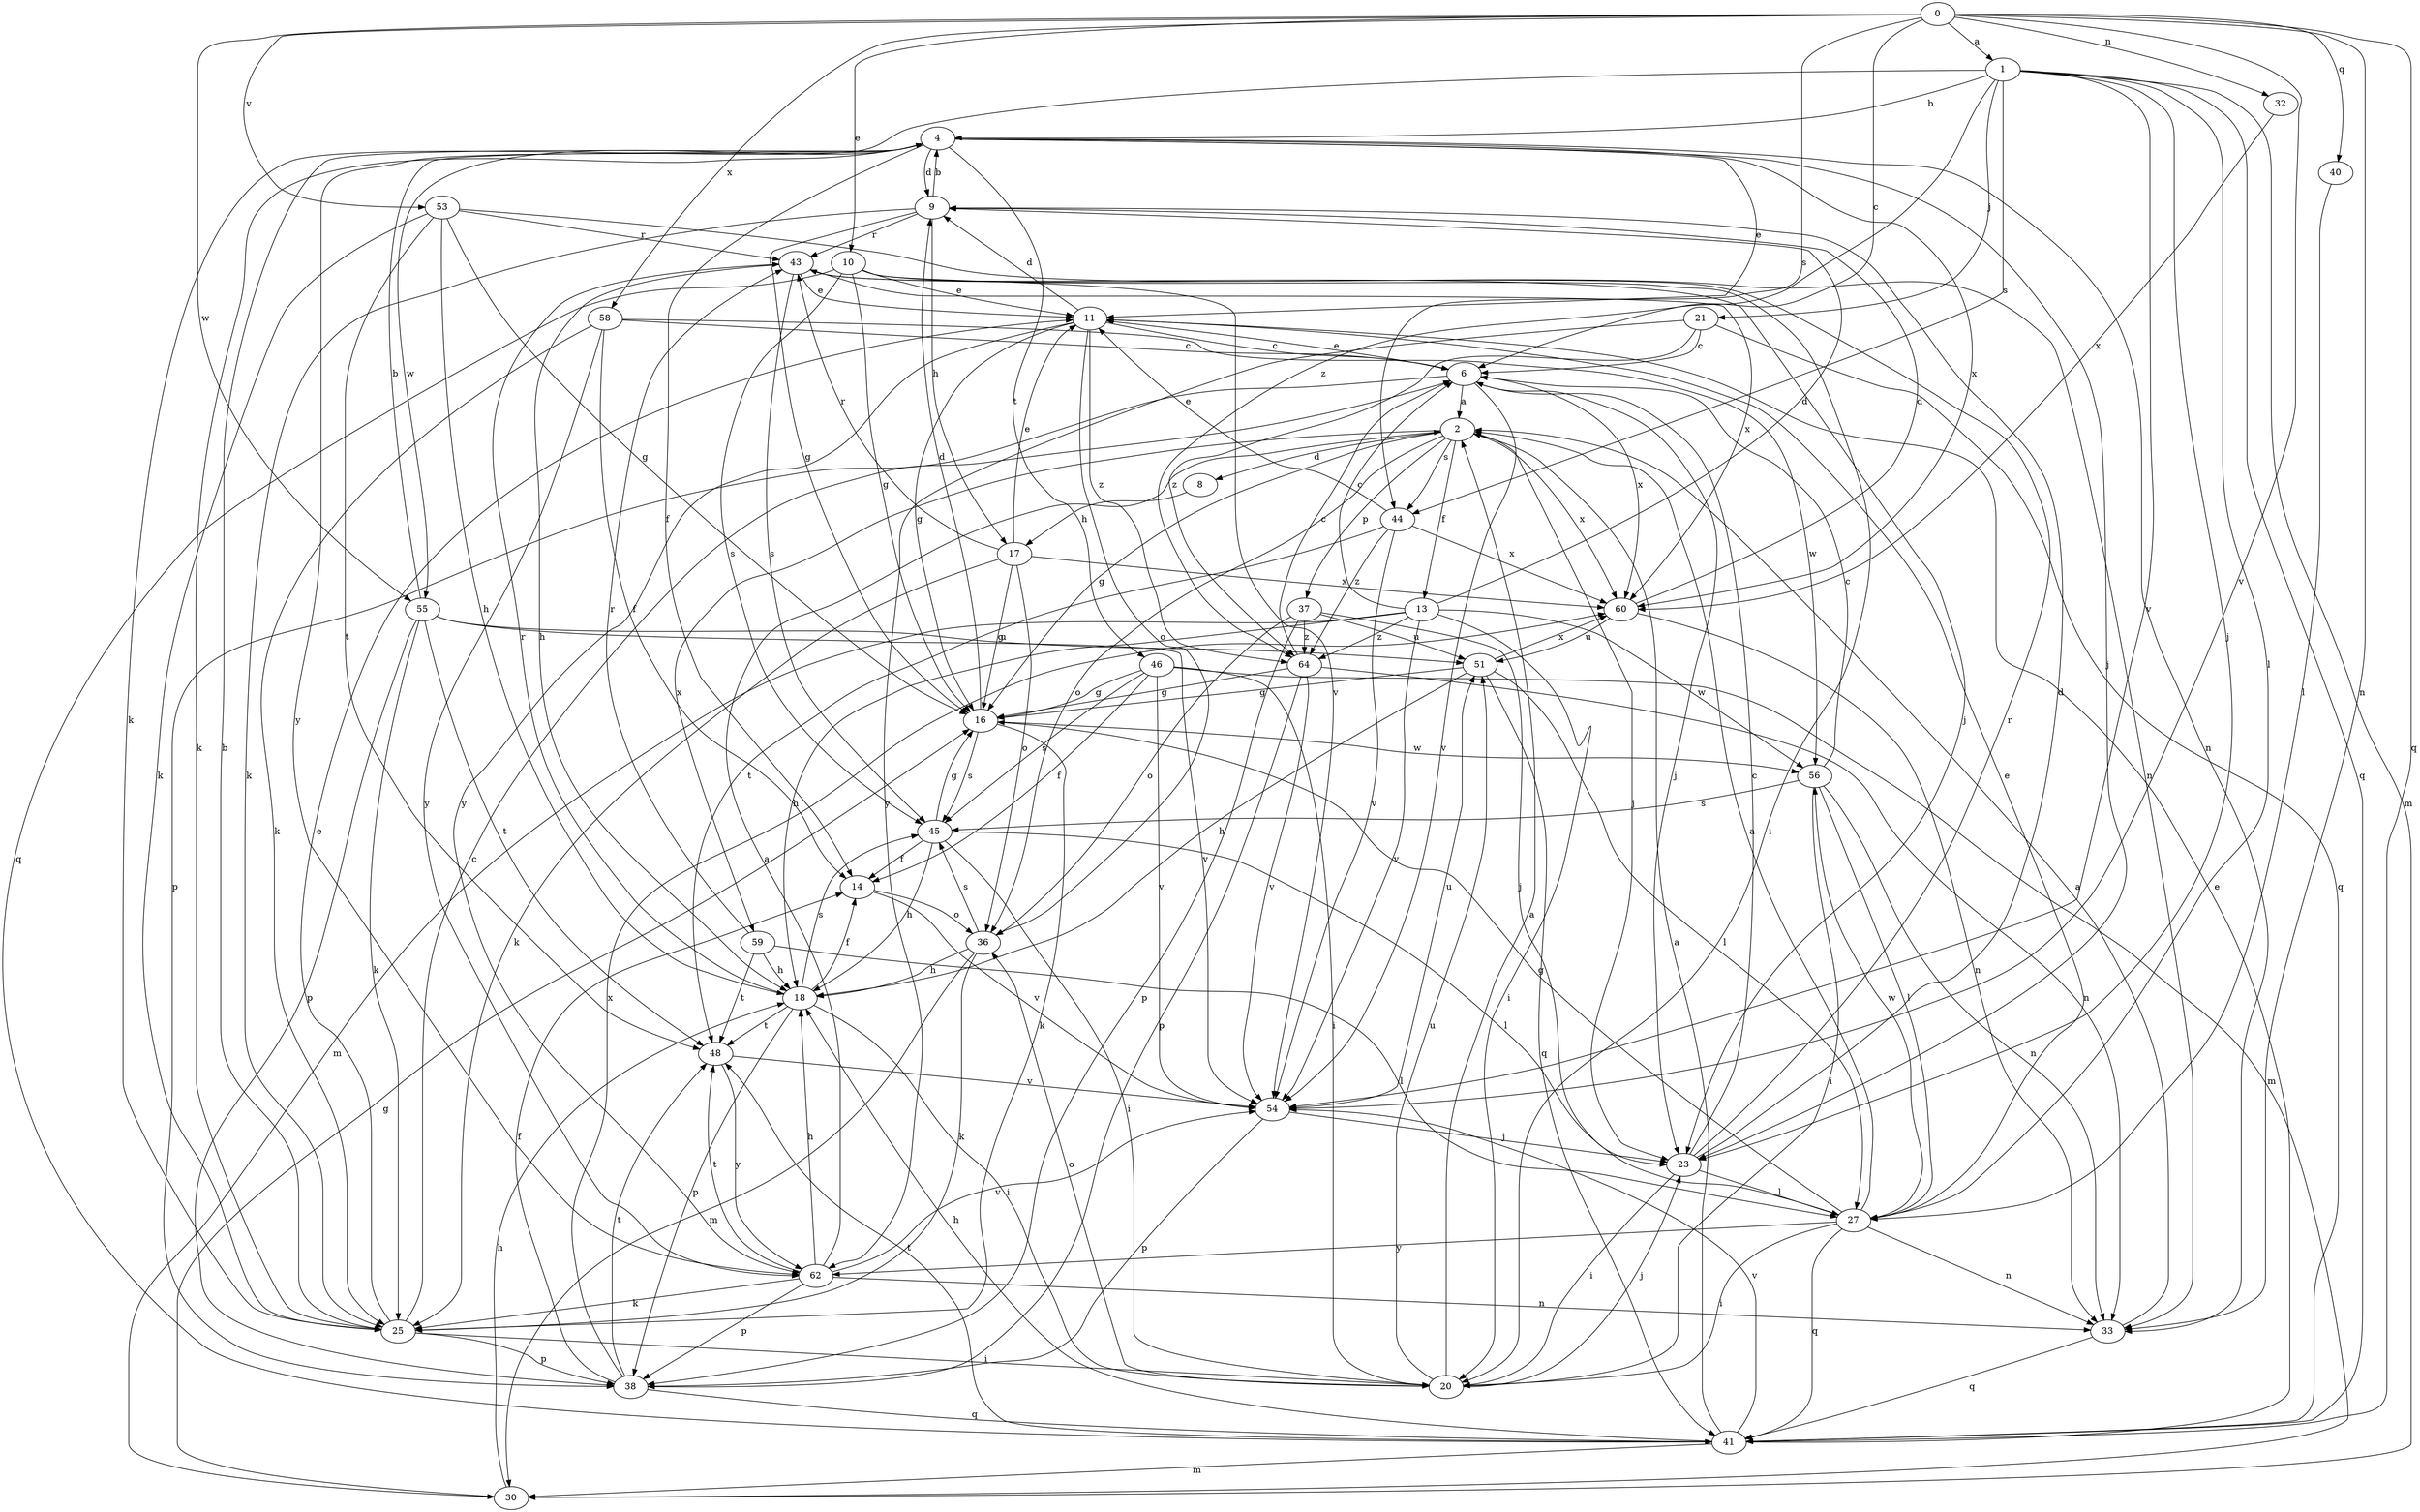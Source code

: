strict digraph  {
0;
1;
2;
4;
6;
8;
9;
10;
11;
13;
14;
16;
17;
18;
20;
21;
23;
25;
27;
30;
32;
33;
36;
37;
38;
40;
41;
43;
44;
45;
46;
48;
51;
53;
54;
55;
56;
58;
59;
60;
62;
64;
0 -> 1  [label=a];
0 -> 6  [label=c];
0 -> 10  [label=e];
0 -> 32  [label=n];
0 -> 33  [label=n];
0 -> 40  [label=q];
0 -> 41  [label=q];
0 -> 44  [label=s];
0 -> 53  [label=v];
0 -> 54  [label=v];
0 -> 55  [label=w];
0 -> 58  [label=x];
1 -> 4  [label=b];
1 -> 21  [label=j];
1 -> 23  [label=j];
1 -> 25  [label=k];
1 -> 27  [label=l];
1 -> 30  [label=m];
1 -> 41  [label=q];
1 -> 44  [label=s];
1 -> 54  [label=v];
1 -> 64  [label=z];
2 -> 8  [label=d];
2 -> 13  [label=f];
2 -> 16  [label=g];
2 -> 23  [label=j];
2 -> 36  [label=o];
2 -> 37  [label=p];
2 -> 44  [label=s];
2 -> 59  [label=x];
2 -> 60  [label=x];
4 -> 9  [label=d];
4 -> 11  [label=e];
4 -> 14  [label=f];
4 -> 23  [label=j];
4 -> 25  [label=k];
4 -> 33  [label=n];
4 -> 46  [label=t];
4 -> 55  [label=w];
4 -> 60  [label=x];
4 -> 62  [label=y];
6 -> 2  [label=a];
6 -> 11  [label=e];
6 -> 23  [label=j];
6 -> 38  [label=p];
6 -> 54  [label=v];
6 -> 60  [label=x];
8 -> 17  [label=h];
9 -> 4  [label=b];
9 -> 16  [label=g];
9 -> 17  [label=h];
9 -> 25  [label=k];
9 -> 43  [label=r];
10 -> 11  [label=e];
10 -> 16  [label=g];
10 -> 20  [label=i];
10 -> 41  [label=q];
10 -> 45  [label=s];
10 -> 54  [label=v];
11 -> 6  [label=c];
11 -> 9  [label=d];
11 -> 16  [label=g];
11 -> 36  [label=o];
11 -> 62  [label=y];
11 -> 64  [label=z];
13 -> 6  [label=c];
13 -> 9  [label=d];
13 -> 18  [label=h];
13 -> 20  [label=i];
13 -> 30  [label=m];
13 -> 54  [label=v];
13 -> 56  [label=w];
13 -> 64  [label=z];
14 -> 36  [label=o];
14 -> 54  [label=v];
16 -> 9  [label=d];
16 -> 25  [label=k];
16 -> 45  [label=s];
16 -> 56  [label=w];
17 -> 11  [label=e];
17 -> 16  [label=g];
17 -> 25  [label=k];
17 -> 36  [label=o];
17 -> 43  [label=r];
17 -> 60  [label=x];
18 -> 14  [label=f];
18 -> 20  [label=i];
18 -> 38  [label=p];
18 -> 43  [label=r];
18 -> 45  [label=s];
18 -> 48  [label=t];
20 -> 2  [label=a];
20 -> 23  [label=j];
20 -> 36  [label=o];
20 -> 51  [label=u];
21 -> 6  [label=c];
21 -> 41  [label=q];
21 -> 62  [label=y];
21 -> 64  [label=z];
23 -> 6  [label=c];
23 -> 9  [label=d];
23 -> 20  [label=i];
23 -> 27  [label=l];
23 -> 43  [label=r];
25 -> 4  [label=b];
25 -> 6  [label=c];
25 -> 11  [label=e];
25 -> 20  [label=i];
25 -> 38  [label=p];
27 -> 2  [label=a];
27 -> 11  [label=e];
27 -> 16  [label=g];
27 -> 20  [label=i];
27 -> 33  [label=n];
27 -> 41  [label=q];
27 -> 56  [label=w];
27 -> 62  [label=y];
30 -> 16  [label=g];
30 -> 18  [label=h];
32 -> 60  [label=x];
33 -> 2  [label=a];
33 -> 41  [label=q];
36 -> 18  [label=h];
36 -> 25  [label=k];
36 -> 30  [label=m];
36 -> 45  [label=s];
37 -> 23  [label=j];
37 -> 36  [label=o];
37 -> 38  [label=p];
37 -> 51  [label=u];
37 -> 64  [label=z];
38 -> 14  [label=f];
38 -> 41  [label=q];
38 -> 48  [label=t];
38 -> 60  [label=x];
40 -> 27  [label=l];
41 -> 2  [label=a];
41 -> 11  [label=e];
41 -> 18  [label=h];
41 -> 30  [label=m];
41 -> 48  [label=t];
41 -> 54  [label=v];
43 -> 11  [label=e];
43 -> 18  [label=h];
43 -> 23  [label=j];
43 -> 45  [label=s];
43 -> 60  [label=x];
44 -> 11  [label=e];
44 -> 48  [label=t];
44 -> 54  [label=v];
44 -> 60  [label=x];
44 -> 64  [label=z];
45 -> 14  [label=f];
45 -> 16  [label=g];
45 -> 18  [label=h];
45 -> 20  [label=i];
45 -> 27  [label=l];
46 -> 14  [label=f];
46 -> 16  [label=g];
46 -> 20  [label=i];
46 -> 30  [label=m];
46 -> 45  [label=s];
46 -> 54  [label=v];
48 -> 54  [label=v];
48 -> 62  [label=y];
51 -> 16  [label=g];
51 -> 18  [label=h];
51 -> 27  [label=l];
51 -> 41  [label=q];
51 -> 60  [label=x];
53 -> 16  [label=g];
53 -> 18  [label=h];
53 -> 25  [label=k];
53 -> 33  [label=n];
53 -> 43  [label=r];
53 -> 48  [label=t];
54 -> 23  [label=j];
54 -> 38  [label=p];
54 -> 51  [label=u];
55 -> 4  [label=b];
55 -> 25  [label=k];
55 -> 38  [label=p];
55 -> 48  [label=t];
55 -> 51  [label=u];
55 -> 54  [label=v];
56 -> 6  [label=c];
56 -> 20  [label=i];
56 -> 27  [label=l];
56 -> 33  [label=n];
56 -> 45  [label=s];
58 -> 6  [label=c];
58 -> 14  [label=f];
58 -> 25  [label=k];
58 -> 56  [label=w];
58 -> 62  [label=y];
59 -> 18  [label=h];
59 -> 27  [label=l];
59 -> 43  [label=r];
59 -> 48  [label=t];
60 -> 9  [label=d];
60 -> 33  [label=n];
60 -> 51  [label=u];
62 -> 2  [label=a];
62 -> 18  [label=h];
62 -> 25  [label=k];
62 -> 33  [label=n];
62 -> 38  [label=p];
62 -> 48  [label=t];
62 -> 54  [label=v];
64 -> 6  [label=c];
64 -> 16  [label=g];
64 -> 33  [label=n];
64 -> 38  [label=p];
64 -> 54  [label=v];
}
